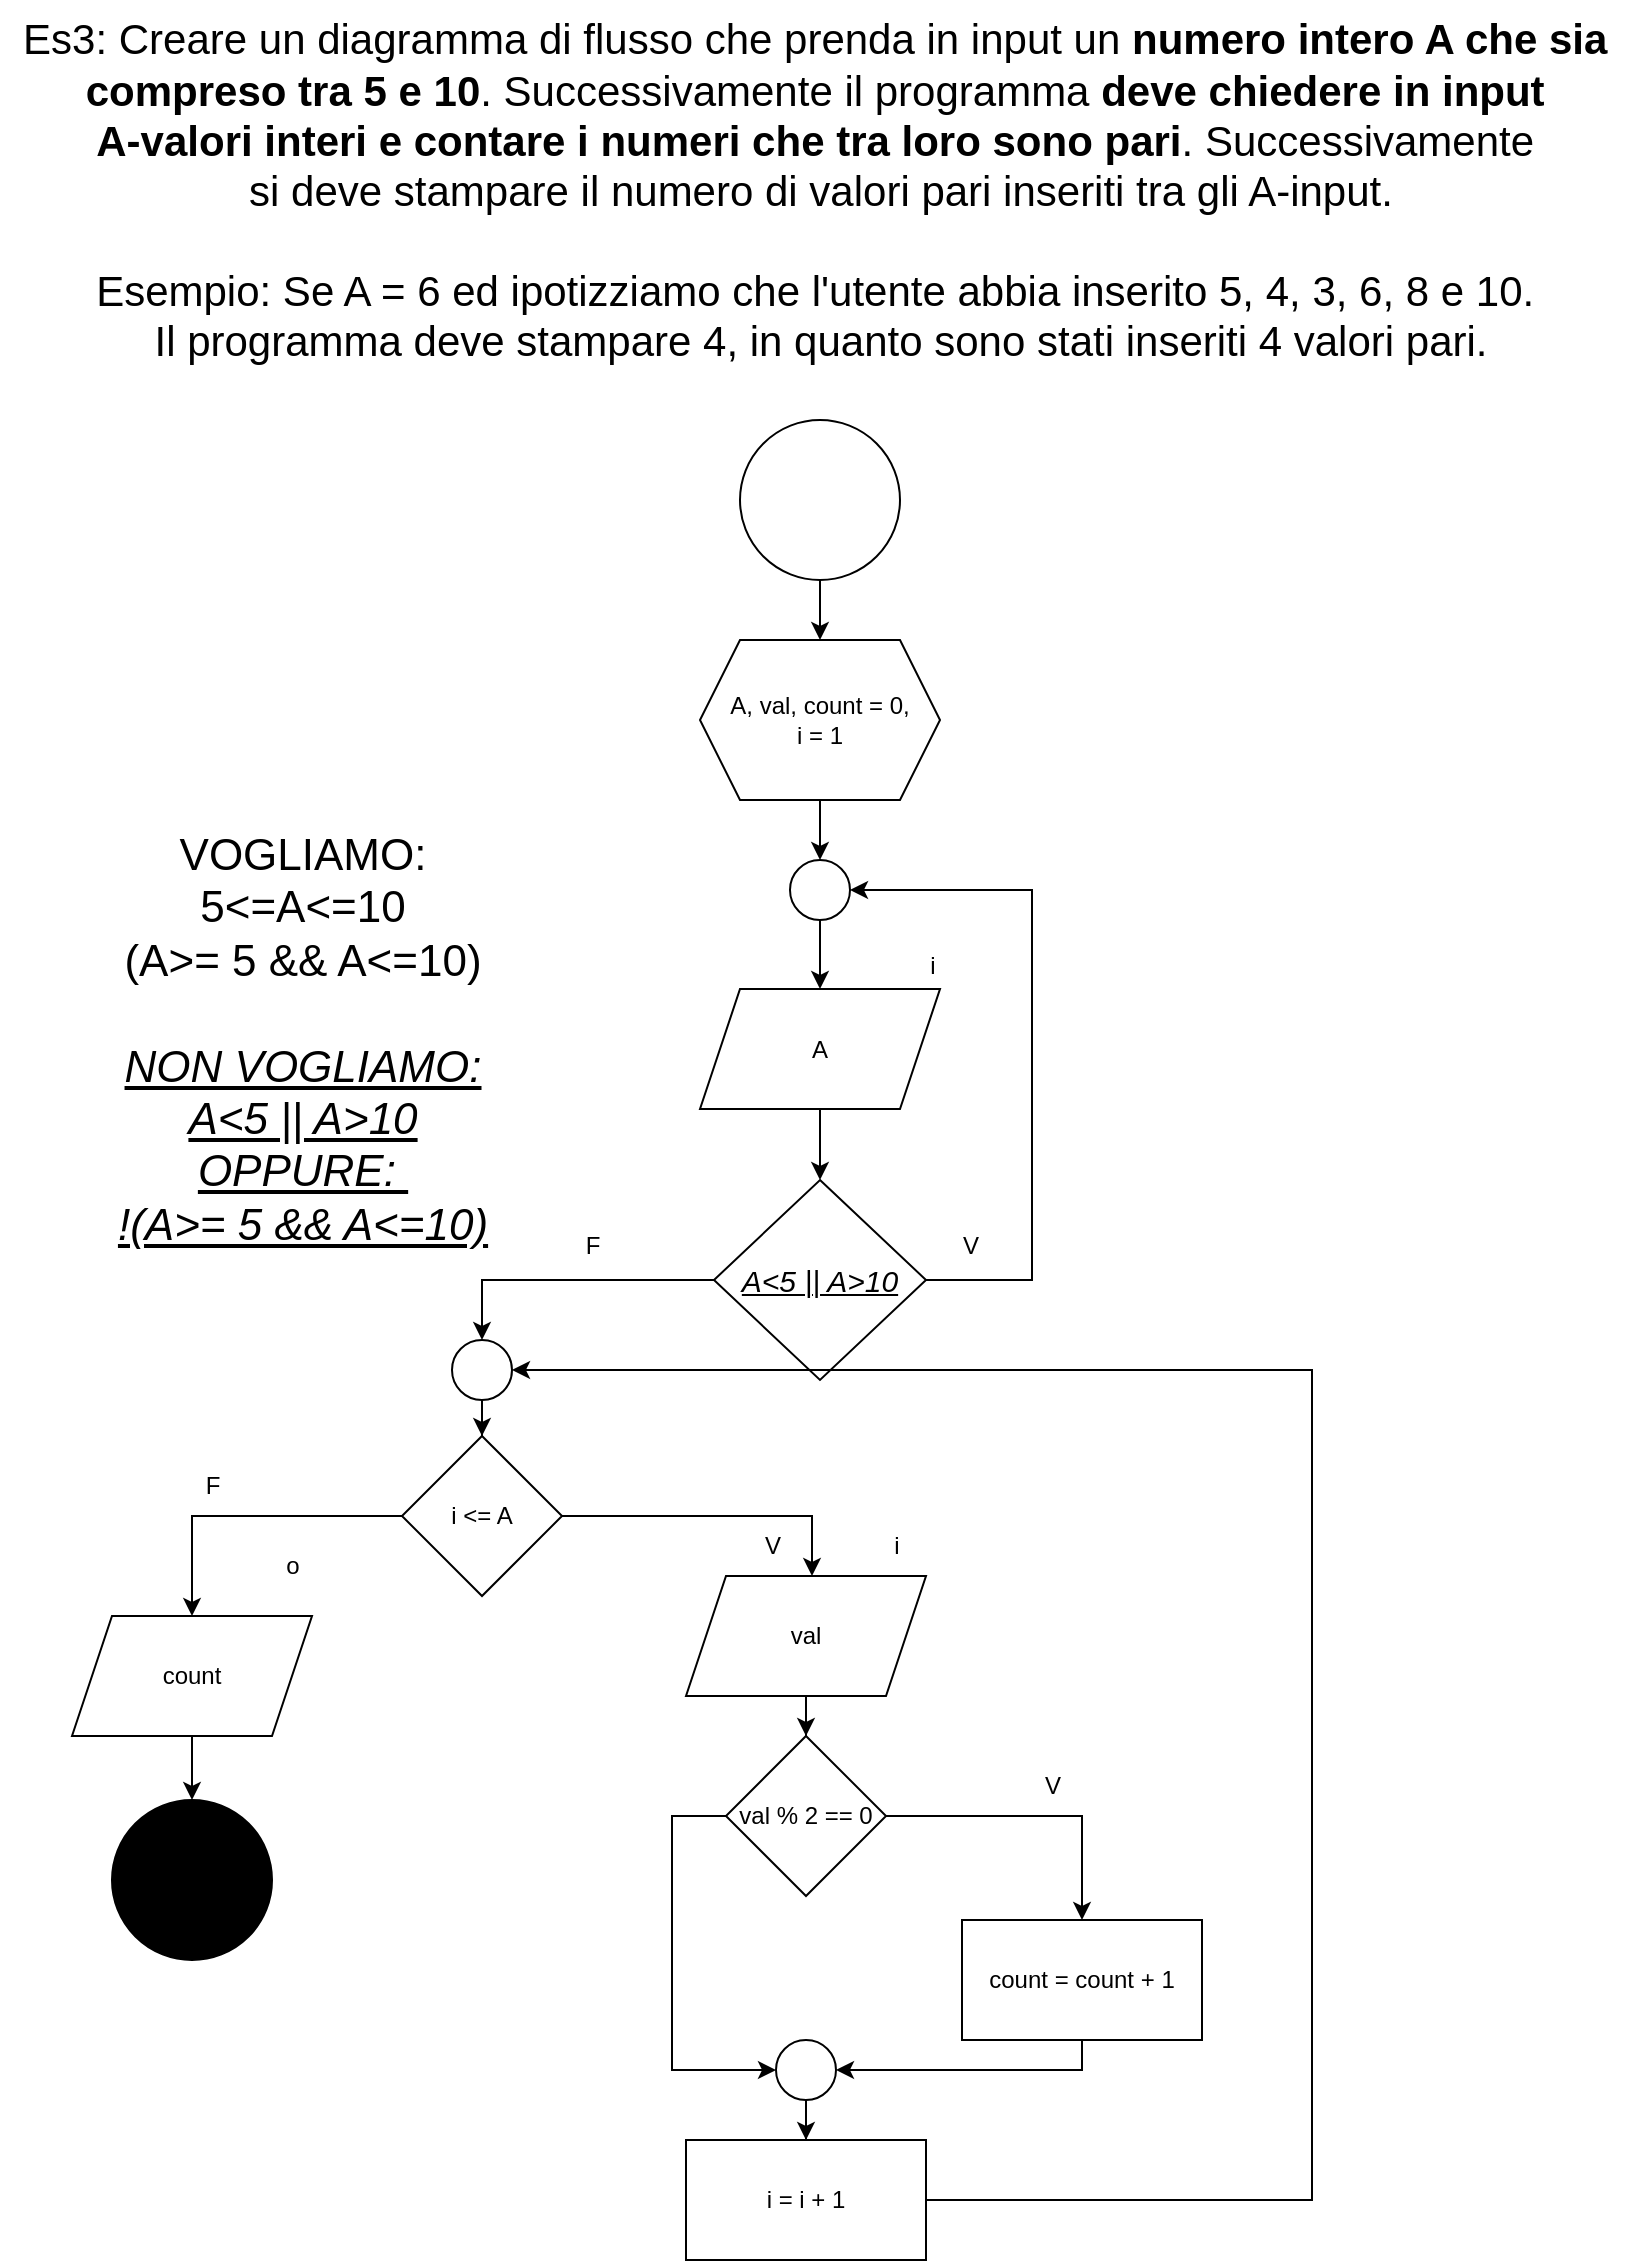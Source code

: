 <mxfile version="26.0.15">
  <diagram name="Pagina-1" id="2flTTwfJ_obrAZm3Z_zt">
    <mxGraphModel grid="1" page="1" gridSize="10" guides="1" tooltips="1" connect="1" arrows="1" fold="1" pageScale="1" pageWidth="827" pageHeight="1169" math="0" shadow="0">
      <root>
        <mxCell id="0" />
        <mxCell id="1" parent="0" />
        <mxCell id="M-lux6zi0oPpwxC7ChQA-1" value="&lt;font style=&quot;font-size: 21px;&quot;&gt;Es3: Creare un diagramma di flusso che prenda in input un &lt;b&gt;numero intero A che sia&amp;nbsp;&lt;br&gt;&lt;/b&gt;&lt;/font&gt;&lt;div&gt;&lt;font style=&quot;font-size: 21px;&quot;&gt;&lt;b&gt;compreso tra 5 e 10&lt;/b&gt;. Successivamente il programma &lt;b&gt;deve chiedere in input&amp;nbsp;&lt;/b&gt;&lt;/font&gt;&lt;/div&gt;&lt;div&gt;&lt;font style=&quot;font-size: 21px;&quot;&gt;&lt;b&gt;A-valori interi e contare i numeri che tra loro sono pari&lt;/b&gt;. Successivamente&amp;nbsp;&lt;/font&gt;&lt;/div&gt;&lt;div&gt;&lt;font style=&quot;font-size: 21px;&quot;&gt;si deve stampare il numero di valori pari inseriti tra gli A-input.&lt;/font&gt;&lt;/div&gt;&lt;div&gt;&lt;font style=&quot;font-size: 21px;&quot;&gt;&lt;br&gt;&lt;/font&gt;&lt;/div&gt;&lt;div&gt;&lt;font style=&quot;font-size: 21px;&quot;&gt;Esempio: Se A = 6 ed ipotizziamo che l&#39;utente abbia inserito 5, 4, 3, 6, 8 e 10.&amp;nbsp;&lt;/font&gt;&lt;/div&gt;&lt;div&gt;&lt;font style=&quot;font-size: 21px;&quot;&gt;Il programma deve stampare 4, in quanto sono stati inseriti 4 valori pari.&lt;/font&gt;&lt;/div&gt;" style="text;html=1;align=center;verticalAlign=middle;resizable=0;points=[];autosize=1;strokeColor=none;fillColor=none;" vertex="1" parent="1">
          <mxGeometry x="4" y="30" width="820" height="190" as="geometry" />
        </mxCell>
        <mxCell id="_aQvG3Qpmym6CRMI4aIj-3" value="" style="edgeStyle=orthogonalEdgeStyle;rounded=0;orthogonalLoop=1;jettySize=auto;html=1;" edge="1" parent="1" source="_aQvG3Qpmym6CRMI4aIj-1" target="_aQvG3Qpmym6CRMI4aIj-2">
          <mxGeometry relative="1" as="geometry" />
        </mxCell>
        <mxCell id="_aQvG3Qpmym6CRMI4aIj-1" value="" style="ellipse;whiteSpace=wrap;html=1;aspect=fixed;" vertex="1" parent="1">
          <mxGeometry x="374" y="240" width="80" height="80" as="geometry" />
        </mxCell>
        <mxCell id="_aQvG3Qpmym6CRMI4aIj-5" value="" style="edgeStyle=orthogonalEdgeStyle;rounded=0;orthogonalLoop=1;jettySize=auto;html=1;" edge="1" parent="1" source="_aQvG3Qpmym6CRMI4aIj-2" target="_aQvG3Qpmym6CRMI4aIj-4">
          <mxGeometry relative="1" as="geometry" />
        </mxCell>
        <mxCell id="_aQvG3Qpmym6CRMI4aIj-2" value="A, val, count = 0,&lt;div&gt;i = 1&lt;/div&gt;" style="shape=hexagon;perimeter=hexagonPerimeter2;whiteSpace=wrap;html=1;fixedSize=1;" vertex="1" parent="1">
          <mxGeometry x="354" y="350" width="120" height="80" as="geometry" />
        </mxCell>
        <mxCell id="_aQvG3Qpmym6CRMI4aIj-7" value="" style="edgeStyle=orthogonalEdgeStyle;rounded=0;orthogonalLoop=1;jettySize=auto;html=1;" edge="1" parent="1" source="_aQvG3Qpmym6CRMI4aIj-4" target="_aQvG3Qpmym6CRMI4aIj-6">
          <mxGeometry relative="1" as="geometry" />
        </mxCell>
        <mxCell id="_aQvG3Qpmym6CRMI4aIj-4" value="" style="ellipse;whiteSpace=wrap;html=1;" vertex="1" parent="1">
          <mxGeometry x="399" y="460" width="30" height="30" as="geometry" />
        </mxCell>
        <mxCell id="_aQvG3Qpmym6CRMI4aIj-10" value="" style="edgeStyle=orthogonalEdgeStyle;rounded=0;orthogonalLoop=1;jettySize=auto;html=1;" edge="1" parent="1" source="_aQvG3Qpmym6CRMI4aIj-6" target="_aQvG3Qpmym6CRMI4aIj-9">
          <mxGeometry relative="1" as="geometry" />
        </mxCell>
        <mxCell id="_aQvG3Qpmym6CRMI4aIj-6" value="A" style="shape=parallelogram;perimeter=parallelogramPerimeter;whiteSpace=wrap;html=1;fixedSize=1;" vertex="1" parent="1">
          <mxGeometry x="354" y="524.5" width="120" height="60" as="geometry" />
        </mxCell>
        <mxCell id="_aQvG3Qpmym6CRMI4aIj-8" value="i" style="text;html=1;align=center;verticalAlign=middle;resizable=0;points=[];autosize=1;strokeColor=none;fillColor=none;" vertex="1" parent="1">
          <mxGeometry x="455" y="498" width="30" height="30" as="geometry" />
        </mxCell>
        <mxCell id="_aQvG3Qpmym6CRMI4aIj-12" style="edgeStyle=orthogonalEdgeStyle;rounded=0;orthogonalLoop=1;jettySize=auto;html=1;entryX=1;entryY=0.5;entryDx=0;entryDy=0;" edge="1" parent="1" source="_aQvG3Qpmym6CRMI4aIj-9" target="_aQvG3Qpmym6CRMI4aIj-4">
          <mxGeometry relative="1" as="geometry">
            <Array as="points">
              <mxPoint x="520" y="670" />
              <mxPoint x="520" y="475" />
            </Array>
          </mxGeometry>
        </mxCell>
        <mxCell id="_aQvG3Qpmym6CRMI4aIj-18" style="edgeStyle=orthogonalEdgeStyle;rounded=0;orthogonalLoop=1;jettySize=auto;html=1;entryX=0.5;entryY=0;entryDx=0;entryDy=0;" edge="1" parent="1" source="_aQvG3Qpmym6CRMI4aIj-9" target="_aQvG3Qpmym6CRMI4aIj-17">
          <mxGeometry relative="1" as="geometry" />
        </mxCell>
        <mxCell id="_aQvG3Qpmym6CRMI4aIj-9" value="&lt;u style=&quot;white-space: nowrap;&quot;&gt;&lt;i&gt;&lt;font style=&quot;font-size: 15px;&quot;&gt;A&amp;lt;5 || A&amp;gt;10&lt;/font&gt;&lt;/i&gt;&lt;/u&gt;" style="rhombus;whiteSpace=wrap;html=1;" vertex="1" parent="1">
          <mxGeometry x="361" y="620" width="106" height="100" as="geometry" />
        </mxCell>
        <mxCell id="_aQvG3Qpmym6CRMI4aIj-11" value="&lt;font style=&quot;font-size: 22px;&quot;&gt;VOGLIAMO:&lt;/font&gt;&lt;div&gt;&lt;font style=&quot;font-size: 22px;&quot;&gt;5&amp;lt;=A&amp;lt;=10&lt;/font&gt;&lt;/div&gt;&lt;div&gt;&lt;font style=&quot;font-size: 22px;&quot;&gt;(A&amp;gt;= 5 &amp;amp;&amp;amp; A&amp;lt;=10)&lt;/font&gt;&lt;/div&gt;&lt;div&gt;&lt;font style=&quot;font-size: 22px;&quot;&gt;&lt;br&gt;&lt;/font&gt;&lt;/div&gt;&lt;div&gt;&lt;font style=&quot;font-size: 22px;&quot;&gt;&lt;u&gt;&lt;i&gt;NON VOGLIAMO:&lt;/i&gt;&lt;/u&gt;&lt;/font&gt;&lt;/div&gt;&lt;div&gt;&lt;font style=&quot;font-size: 22px;&quot;&gt;&lt;u&gt;&lt;i&gt;A&amp;lt;5 || A&amp;gt;10&lt;/i&gt;&lt;/u&gt;&lt;/font&gt;&lt;/div&gt;&lt;div&gt;&lt;font style=&quot;font-size: 22px;&quot;&gt;&lt;u&gt;&lt;i&gt;OPPURE:&amp;nbsp;&lt;/i&gt;&lt;/u&gt;&lt;/font&gt;&lt;/div&gt;&lt;div&gt;&lt;font style=&quot;font-size: 22px;&quot;&gt;&lt;u&gt;&lt;i&gt;!(A&amp;gt;= 5 &amp;amp;&amp;amp; A&amp;lt;=10)&lt;/i&gt;&lt;/u&gt;&lt;br&gt;&lt;/font&gt;&lt;/div&gt;" style="text;html=1;align=center;verticalAlign=middle;resizable=0;points=[];autosize=1;strokeColor=none;fillColor=none;" vertex="1" parent="1">
          <mxGeometry x="50" y="440" width="210" height="220" as="geometry" />
        </mxCell>
        <mxCell id="_aQvG3Qpmym6CRMI4aIj-13" value="V" style="text;html=1;align=center;verticalAlign=middle;resizable=0;points=[];autosize=1;strokeColor=none;fillColor=none;" vertex="1" parent="1">
          <mxGeometry x="474" y="638" width="30" height="30" as="geometry" />
        </mxCell>
        <mxCell id="_aQvG3Qpmym6CRMI4aIj-21" value="" style="edgeStyle=orthogonalEdgeStyle;rounded=0;orthogonalLoop=1;jettySize=auto;html=1;" edge="1" parent="1" source="_aQvG3Qpmym6CRMI4aIj-17" target="_aQvG3Qpmym6CRMI4aIj-20">
          <mxGeometry relative="1" as="geometry" />
        </mxCell>
        <mxCell id="_aQvG3Qpmym6CRMI4aIj-17" value="" style="ellipse;whiteSpace=wrap;html=1;" vertex="1" parent="1">
          <mxGeometry x="230" y="700" width="30" height="30" as="geometry" />
        </mxCell>
        <mxCell id="_aQvG3Qpmym6CRMI4aIj-19" value="F" style="text;html=1;align=center;verticalAlign=middle;resizable=0;points=[];autosize=1;strokeColor=none;fillColor=none;" vertex="1" parent="1">
          <mxGeometry x="285" y="638" width="30" height="30" as="geometry" />
        </mxCell>
        <mxCell id="_aQvG3Qpmym6CRMI4aIj-23" value="" style="edgeStyle=orthogonalEdgeStyle;rounded=0;orthogonalLoop=1;jettySize=auto;html=1;" edge="1" parent="1" source="_aQvG3Qpmym6CRMI4aIj-20" target="_aQvG3Qpmym6CRMI4aIj-22">
          <mxGeometry relative="1" as="geometry">
            <Array as="points">
              <mxPoint x="410" y="788" />
            </Array>
          </mxGeometry>
        </mxCell>
        <mxCell id="_aQvG3Qpmym6CRMI4aIj-25" value="" style="edgeStyle=orthogonalEdgeStyle;rounded=0;orthogonalLoop=1;jettySize=auto;html=1;" edge="1" parent="1" source="_aQvG3Qpmym6CRMI4aIj-20" target="_aQvG3Qpmym6CRMI4aIj-24">
          <mxGeometry relative="1" as="geometry" />
        </mxCell>
        <mxCell id="_aQvG3Qpmym6CRMI4aIj-20" value="i &amp;lt;= A" style="rhombus;whiteSpace=wrap;html=1;" vertex="1" parent="1">
          <mxGeometry x="205" y="748" width="80" height="80" as="geometry" />
        </mxCell>
        <mxCell id="_aQvG3Qpmym6CRMI4aIj-30" value="" style="edgeStyle=orthogonalEdgeStyle;rounded=0;orthogonalLoop=1;jettySize=auto;html=1;" edge="1" parent="1" source="_aQvG3Qpmym6CRMI4aIj-22" target="_aQvG3Qpmym6CRMI4aIj-29">
          <mxGeometry relative="1" as="geometry" />
        </mxCell>
        <mxCell id="_aQvG3Qpmym6CRMI4aIj-22" value="val" style="shape=parallelogram;perimeter=parallelogramPerimeter;whiteSpace=wrap;html=1;fixedSize=1;" vertex="1" parent="1">
          <mxGeometry x="347" y="818" width="120" height="60" as="geometry" />
        </mxCell>
        <mxCell id="_aQvG3Qpmym6CRMI4aIj-43" value="" style="edgeStyle=orthogonalEdgeStyle;rounded=0;orthogonalLoop=1;jettySize=auto;html=1;" edge="1" parent="1" source="_aQvG3Qpmym6CRMI4aIj-24" target="_aQvG3Qpmym6CRMI4aIj-42">
          <mxGeometry relative="1" as="geometry" />
        </mxCell>
        <mxCell id="_aQvG3Qpmym6CRMI4aIj-24" value="count" style="shape=parallelogram;perimeter=parallelogramPerimeter;whiteSpace=wrap;html=1;fixedSize=1;" vertex="1" parent="1">
          <mxGeometry x="40" y="838" width="120" height="60" as="geometry" />
        </mxCell>
        <mxCell id="_aQvG3Qpmym6CRMI4aIj-26" value="F" style="text;html=1;align=center;verticalAlign=middle;resizable=0;points=[];autosize=1;strokeColor=none;fillColor=none;" vertex="1" parent="1">
          <mxGeometry x="95" y="758" width="30" height="30" as="geometry" />
        </mxCell>
        <mxCell id="_aQvG3Qpmym6CRMI4aIj-27" value="V" style="text;html=1;align=center;verticalAlign=middle;resizable=0;points=[];autosize=1;strokeColor=none;fillColor=none;" vertex="1" parent="1">
          <mxGeometry x="375" y="788" width="30" height="30" as="geometry" />
        </mxCell>
        <mxCell id="_aQvG3Qpmym6CRMI4aIj-28" value="i" style="text;html=1;align=center;verticalAlign=middle;resizable=0;points=[];autosize=1;strokeColor=none;fillColor=none;" vertex="1" parent="1">
          <mxGeometry x="437" y="788" width="30" height="30" as="geometry" />
        </mxCell>
        <mxCell id="_aQvG3Qpmym6CRMI4aIj-32" value="" style="edgeStyle=orthogonalEdgeStyle;rounded=0;orthogonalLoop=1;jettySize=auto;html=1;" edge="1" parent="1" source="_aQvG3Qpmym6CRMI4aIj-29" target="_aQvG3Qpmym6CRMI4aIj-31">
          <mxGeometry relative="1" as="geometry" />
        </mxCell>
        <mxCell id="_aQvG3Qpmym6CRMI4aIj-36" style="edgeStyle=orthogonalEdgeStyle;rounded=0;orthogonalLoop=1;jettySize=auto;html=1;entryX=0;entryY=0.5;entryDx=0;entryDy=0;" edge="1" parent="1" source="_aQvG3Qpmym6CRMI4aIj-29" target="_aQvG3Qpmym6CRMI4aIj-35">
          <mxGeometry relative="1" as="geometry">
            <Array as="points">
              <mxPoint x="340" y="938" />
              <mxPoint x="340" y="1065" />
            </Array>
          </mxGeometry>
        </mxCell>
        <mxCell id="_aQvG3Qpmym6CRMI4aIj-29" value="val % 2 == 0" style="rhombus;whiteSpace=wrap;html=1;" vertex="1" parent="1">
          <mxGeometry x="367" y="898" width="80" height="80" as="geometry" />
        </mxCell>
        <mxCell id="_aQvG3Qpmym6CRMI4aIj-37" style="edgeStyle=orthogonalEdgeStyle;rounded=0;orthogonalLoop=1;jettySize=auto;html=1;entryX=1;entryY=0.5;entryDx=0;entryDy=0;" edge="1" parent="1" source="_aQvG3Qpmym6CRMI4aIj-31" target="_aQvG3Qpmym6CRMI4aIj-35">
          <mxGeometry relative="1" as="geometry">
            <Array as="points">
              <mxPoint x="545" y="1065" />
            </Array>
          </mxGeometry>
        </mxCell>
        <mxCell id="_aQvG3Qpmym6CRMI4aIj-31" value="count = count + 1" style="whiteSpace=wrap;html=1;" vertex="1" parent="1">
          <mxGeometry x="485" y="990" width="120" height="60" as="geometry" />
        </mxCell>
        <mxCell id="_aQvG3Qpmym6CRMI4aIj-34" value="V" style="text;html=1;align=center;verticalAlign=middle;resizable=0;points=[];autosize=1;strokeColor=none;fillColor=none;" vertex="1" parent="1">
          <mxGeometry x="515" y="908" width="30" height="30" as="geometry" />
        </mxCell>
        <mxCell id="_aQvG3Qpmym6CRMI4aIj-39" value="" style="edgeStyle=orthogonalEdgeStyle;rounded=0;orthogonalLoop=1;jettySize=auto;html=1;" edge="1" parent="1" source="_aQvG3Qpmym6CRMI4aIj-35" target="_aQvG3Qpmym6CRMI4aIj-38">
          <mxGeometry relative="1" as="geometry" />
        </mxCell>
        <mxCell id="_aQvG3Qpmym6CRMI4aIj-35" value="" style="ellipse;whiteSpace=wrap;html=1;" vertex="1" parent="1">
          <mxGeometry x="392" y="1050" width="30" height="30" as="geometry" />
        </mxCell>
        <mxCell id="_aQvG3Qpmym6CRMI4aIj-40" style="edgeStyle=orthogonalEdgeStyle;rounded=0;orthogonalLoop=1;jettySize=auto;html=1;entryX=1;entryY=0.5;entryDx=0;entryDy=0;" edge="1" parent="1" source="_aQvG3Qpmym6CRMI4aIj-38" target="_aQvG3Qpmym6CRMI4aIj-17">
          <mxGeometry relative="1" as="geometry">
            <Array as="points">
              <mxPoint x="660" y="1130" />
              <mxPoint x="660" y="715" />
            </Array>
          </mxGeometry>
        </mxCell>
        <mxCell id="_aQvG3Qpmym6CRMI4aIj-38" value="i = i + 1" style="whiteSpace=wrap;html=1;" vertex="1" parent="1">
          <mxGeometry x="347" y="1100" width="120" height="60" as="geometry" />
        </mxCell>
        <mxCell id="_aQvG3Qpmym6CRMI4aIj-41" value="o" style="text;html=1;align=center;verticalAlign=middle;resizable=0;points=[];autosize=1;strokeColor=none;fillColor=none;" vertex="1" parent="1">
          <mxGeometry x="135" y="798" width="30" height="30" as="geometry" />
        </mxCell>
        <mxCell id="_aQvG3Qpmym6CRMI4aIj-42" value="" style="ellipse;whiteSpace=wrap;html=1;fillColor=#000000;" vertex="1" parent="1">
          <mxGeometry x="60" y="930" width="80" height="80" as="geometry" />
        </mxCell>
      </root>
    </mxGraphModel>
  </diagram>
</mxfile>
